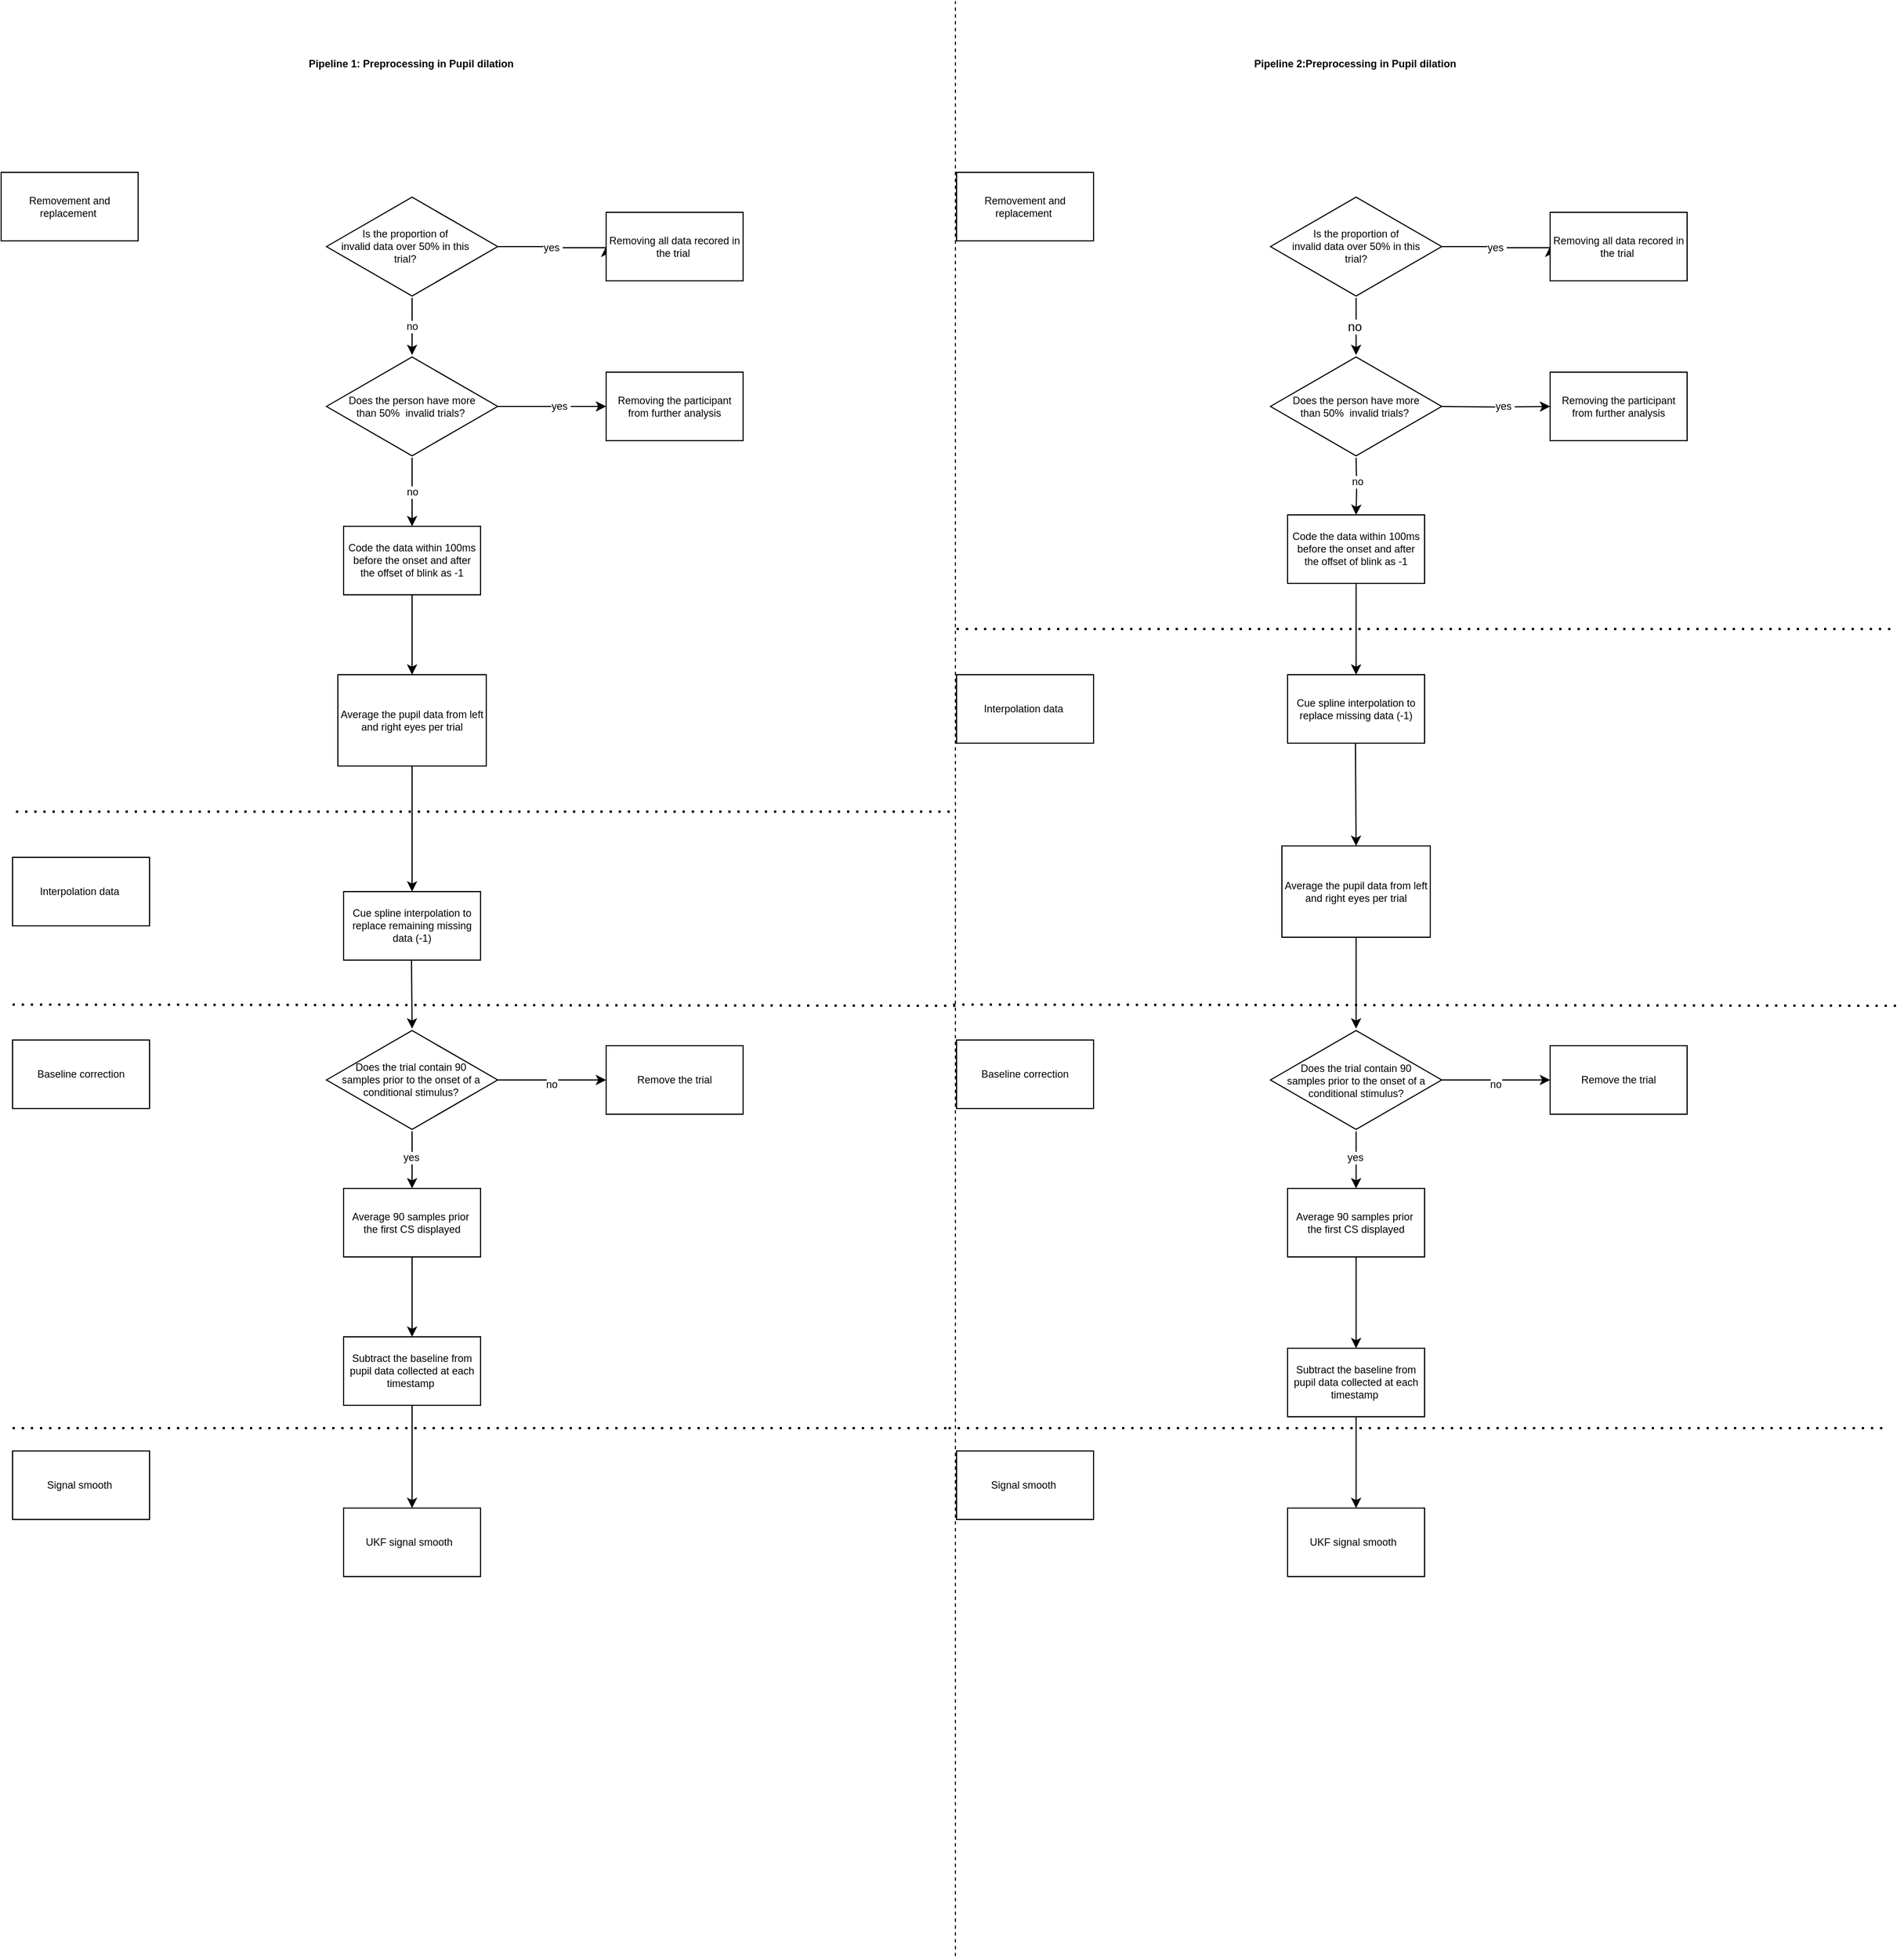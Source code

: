<mxfile version="21.3.3" type="github">
  <diagram name="第 1 页" id="VAMxYnleN22QML6oUBr0">
    <mxGraphModel dx="1783" dy="493" grid="1" gridSize="10" guides="1" tooltips="1" connect="1" arrows="1" fold="1" page="1" pageScale="1" pageWidth="827" pageHeight="1169" math="0" shadow="0">
      <root>
        <mxCell id="0" />
        <mxCell id="1" parent="0" />
        <mxCell id="qU45uo9Rk5HEbrporvGn-14" value="&lt;h1 style=&quot;font-size: 9px;&quot;&gt;Pipeline 1: Preprocessing in Pupil dilation&amp;nbsp;&lt;/h1&gt;" style="text;html=1;align=center;verticalAlign=middle;resizable=0;points=[];autosize=1;strokeColor=none;fillColor=none;fontSize=9;" parent="1" vertex="1">
          <mxGeometry x="245" y="325" width="210" height="40" as="geometry" />
        </mxCell>
        <mxCell id="BT4phYu5JlUOmxXtcWHX-7" value="yes&amp;nbsp;" style="edgeStyle=orthogonalEdgeStyle;rounded=0;orthogonalLoop=1;jettySize=auto;html=1;fontSize=9;" parent="1" source="BT4phYu5JlUOmxXtcWHX-5" edge="1">
          <mxGeometry relative="1" as="geometry">
            <mxPoint x="520" y="505" as="targetPoint" />
            <Array as="points">
              <mxPoint x="473" y="505" />
              <mxPoint x="473" y="506" />
            </Array>
          </mxGeometry>
        </mxCell>
        <mxCell id="BT4phYu5JlUOmxXtcWHX-9" value="no&amp;nbsp;" style="edgeStyle=orthogonalEdgeStyle;rounded=0;orthogonalLoop=1;jettySize=auto;html=1;fontSize=9;" parent="1" source="BT4phYu5JlUOmxXtcWHX-5" edge="1">
          <mxGeometry relative="1" as="geometry">
            <mxPoint x="350" y="600" as="targetPoint" />
          </mxGeometry>
        </mxCell>
        <mxCell id="BT4phYu5JlUOmxXtcWHX-5" value="&lt;blockquote style=&quot;margin: 0 0 0 40px; border: none; padding: 0px;&quot;&gt;&lt;p style=&quot;text-align: left; line-height: 120%; font-size: 9px;&quot;&gt;&lt;br&gt;&lt;/p&gt;&lt;/blockquote&gt;" style="html=1;whiteSpace=wrap;aspect=fixed;shape=isoRectangle;fontSize=9;" parent="1" vertex="1">
          <mxGeometry x="275" y="460" width="150" height="90" as="geometry" />
        </mxCell>
        <mxCell id="BT4phYu5JlUOmxXtcWHX-8" value="Removing all data recored in the trial&amp;nbsp;" style="rounded=0;whiteSpace=wrap;html=1;fontSize=9;" parent="1" vertex="1">
          <mxGeometry x="520" y="475" width="120" height="60" as="geometry" />
        </mxCell>
        <mxCell id="BT4phYu5JlUOmxXtcWHX-19" value="yes&amp;nbsp;" style="edgeStyle=orthogonalEdgeStyle;rounded=0;orthogonalLoop=1;jettySize=auto;html=1;entryX=0;entryY=0.5;entryDx=0;entryDy=0;fontSize=9;" parent="1" source="BT4phYu5JlUOmxXtcWHX-16" target="BT4phYu5JlUOmxXtcWHX-18" edge="1">
          <mxGeometry x="0.158" relative="1" as="geometry">
            <mxPoint as="offset" />
          </mxGeometry>
        </mxCell>
        <mxCell id="BT4phYu5JlUOmxXtcWHX-18" value="Removing the participant from further analysis" style="rounded=0;whiteSpace=wrap;html=1;fontSize=9;" parent="1" vertex="1">
          <mxGeometry x="520" y="615" width="120" height="60" as="geometry" />
        </mxCell>
        <mxCell id="BT4phYu5JlUOmxXtcWHX-29" value="" style="edgeStyle=orthogonalEdgeStyle;rounded=0;orthogonalLoop=1;jettySize=auto;html=1;fontSize=9;" parent="1" source="BT4phYu5JlUOmxXtcWHX-22" target="BT4phYu5JlUOmxXtcWHX-28" edge="1">
          <mxGeometry relative="1" as="geometry" />
        </mxCell>
        <mxCell id="BT4phYu5JlUOmxXtcWHX-22" value="Average the pupil data from left and right eyes per trial" style="rounded=0;whiteSpace=wrap;html=1;fontSize=9;" parent="1" vertex="1">
          <mxGeometry x="285" y="880" width="130" height="80" as="geometry" />
        </mxCell>
        <mxCell id="Rm1TB6uYPlrhV0x-yWxz-5" value="no" style="edgeStyle=orthogonalEdgeStyle;rounded=0;orthogonalLoop=1;jettySize=auto;html=1;fontSize=9;" edge="1" parent="1" source="BT4phYu5JlUOmxXtcWHX-16" target="Rm1TB6uYPlrhV0x-yWxz-4">
          <mxGeometry relative="1" as="geometry" />
        </mxCell>
        <mxCell id="BT4phYu5JlUOmxXtcWHX-16" value="&lt;blockquote style=&quot;margin: 0 0 0 40px; border: none; padding: 0px;&quot;&gt;&lt;br&gt;&lt;/blockquote&gt;" style="html=1;whiteSpace=wrap;aspect=fixed;shape=isoRectangle;fontSize=9;align=left;" parent="1" vertex="1">
          <mxGeometry x="275" y="600" width="150" height="90" as="geometry" />
        </mxCell>
        <mxCell id="BT4phYu5JlUOmxXtcWHX-28" value="Cue spline interpolation to replace remaining missing data (-1)" style="rounded=0;whiteSpace=wrap;html=1;fontSize=9;" parent="1" vertex="1">
          <mxGeometry x="290" y="1070" width="120" height="60" as="geometry" />
        </mxCell>
        <mxCell id="BT4phYu5JlUOmxXtcWHX-30" value="Interpolation data&amp;nbsp;" style="rounded=0;whiteSpace=wrap;html=1;fontSize=9;" parent="1" vertex="1">
          <mxGeometry y="1040" width="120" height="60" as="geometry" />
        </mxCell>
        <mxCell id="BT4phYu5JlUOmxXtcWHX-32" value="" style="endArrow=classic;html=1;rounded=0;fontSize=9;" parent="1" edge="1">
          <mxGeometry width="50" height="50" relative="1" as="geometry">
            <mxPoint x="349.5" y="1130" as="sourcePoint" />
            <mxPoint x="350" y="1190" as="targetPoint" />
          </mxGeometry>
        </mxCell>
        <mxCell id="BT4phYu5JlUOmxXtcWHX-44" value="Baseline correction" style="whiteSpace=wrap;html=1;fontSize=9;" parent="1" vertex="1">
          <mxGeometry y="1200" width="120" height="60" as="geometry" />
        </mxCell>
        <mxCell id="BT4phYu5JlUOmxXtcWHX-48" value="" style="edgeStyle=orthogonalEdgeStyle;rounded=0;orthogonalLoop=1;jettySize=auto;html=1;fontSize=9;" parent="1" source="BT4phYu5JlUOmxXtcWHX-45" target="BT4phYu5JlUOmxXtcWHX-47" edge="1">
          <mxGeometry relative="1" as="geometry" />
        </mxCell>
        <mxCell id="BT4phYu5JlUOmxXtcWHX-49" value="no" style="edgeLabel;html=1;align=center;verticalAlign=middle;resizable=0;points=[];fontSize=9;" parent="BT4phYu5JlUOmxXtcWHX-48" vertex="1" connectable="0">
          <mxGeometry x="-0.011" y="-4" relative="1" as="geometry">
            <mxPoint as="offset" />
          </mxGeometry>
        </mxCell>
        <mxCell id="Rm1TB6uYPlrhV0x-yWxz-9" value="" style="edgeStyle=orthogonalEdgeStyle;rounded=0;orthogonalLoop=1;jettySize=auto;html=1;fontSize=9;" edge="1" parent="1" source="BT4phYu5JlUOmxXtcWHX-45">
          <mxGeometry relative="1" as="geometry">
            <mxPoint x="350" y="1330" as="targetPoint" />
          </mxGeometry>
        </mxCell>
        <mxCell id="Rm1TB6uYPlrhV0x-yWxz-10" value="yes" style="edgeLabel;html=1;align=center;verticalAlign=middle;resizable=0;points=[];fontSize=9;" vertex="1" connectable="0" parent="Rm1TB6uYPlrhV0x-yWxz-9">
          <mxGeometry x="-0.08" y="-1" relative="1" as="geometry">
            <mxPoint as="offset" />
          </mxGeometry>
        </mxCell>
        <mxCell id="BT4phYu5JlUOmxXtcWHX-45" value="&lt;blockquote style=&quot;margin: 0 0 0 40px; border: none; padding: 0px;&quot;&gt;&lt;div style=&quot;&quot;&gt;&lt;br&gt;&lt;/div&gt;&lt;/blockquote&gt;" style="html=1;whiteSpace=wrap;aspect=fixed;shape=isoRectangle;fontSize=9;align=left;" parent="1" vertex="1">
          <mxGeometry x="275" y="1190" width="150" height="90" as="geometry" />
        </mxCell>
        <mxCell id="BT4phYu5JlUOmxXtcWHX-47" value="Remove the trial" style="whiteSpace=wrap;html=1;fontSize=9;" parent="1" vertex="1">
          <mxGeometry x="520" y="1205" width="120" height="60" as="geometry" />
        </mxCell>
        <mxCell id="BT4phYu5JlUOmxXtcWHX-55" value="" style="endArrow=none;dashed=1;html=1;dashPattern=1 3;strokeWidth=2;rounded=0;fontSize=9;" parent="1" edge="1">
          <mxGeometry width="50" height="50" relative="1" as="geometry">
            <mxPoint x="3" y="1000" as="sourcePoint" />
            <mxPoint x="823" y="1000" as="targetPoint" />
          </mxGeometry>
        </mxCell>
        <mxCell id="BT4phYu5JlUOmxXtcWHX-60" value="" style="endArrow=none;dashed=1;html=1;dashPattern=1 3;strokeWidth=2;rounded=0;fontSize=9;" parent="1" edge="1">
          <mxGeometry width="50" height="50" relative="1" as="geometry">
            <mxPoint y="1169" as="sourcePoint" />
            <mxPoint x="830" y="1170" as="targetPoint" />
          </mxGeometry>
        </mxCell>
        <mxCell id="Rm1TB6uYPlrhV0x-yWxz-6" value="" style="edgeStyle=orthogonalEdgeStyle;rounded=0;orthogonalLoop=1;jettySize=auto;html=1;fontSize=9;" edge="1" parent="1" source="Rm1TB6uYPlrhV0x-yWxz-4" target="BT4phYu5JlUOmxXtcWHX-22">
          <mxGeometry relative="1" as="geometry" />
        </mxCell>
        <mxCell id="Rm1TB6uYPlrhV0x-yWxz-4" value="Code the data within 100ms before the onset and after the offset of blink as -1" style="whiteSpace=wrap;html=1;fontSize=9;" vertex="1" parent="1">
          <mxGeometry x="290" y="750" width="120" height="60" as="geometry" />
        </mxCell>
        <mxCell id="Rm1TB6uYPlrhV0x-yWxz-13" value="Signal smooth&amp;nbsp;" style="whiteSpace=wrap;html=1;fontSize=9;" vertex="1" parent="1">
          <mxGeometry y="1560" width="120" height="60" as="geometry" />
        </mxCell>
        <mxCell id="Rm1TB6uYPlrhV0x-yWxz-14" value="&lt;h1 style=&quot;font-size: 9px;&quot;&gt;Pipeline 2:Preprocessing in Pupil dilation&amp;nbsp;&lt;/h1&gt;" style="text;html=1;align=center;verticalAlign=middle;resizable=0;points=[];autosize=1;strokeColor=none;fillColor=none;fontSize=9;" vertex="1" parent="1">
          <mxGeometry x="1077" y="325" width="200" height="40" as="geometry" />
        </mxCell>
        <mxCell id="Rm1TB6uYPlrhV0x-yWxz-15" value="Removement and replacement&amp;nbsp;" style="rounded=0;whiteSpace=wrap;html=1;fontSize=9;" vertex="1" parent="1">
          <mxGeometry x="827" y="440" width="120" height="60" as="geometry" />
        </mxCell>
        <mxCell id="Rm1TB6uYPlrhV0x-yWxz-16" value="yes&amp;nbsp;" style="edgeStyle=orthogonalEdgeStyle;rounded=0;orthogonalLoop=1;jettySize=auto;html=1;fontSize=9;" edge="1" parent="1">
          <mxGeometry relative="1" as="geometry">
            <mxPoint x="1347" y="505" as="targetPoint" />
            <Array as="points">
              <mxPoint x="1300" y="505" />
              <mxPoint x="1300" y="506" />
            </Array>
            <mxPoint x="1252" y="505" as="sourcePoint" />
          </mxGeometry>
        </mxCell>
        <mxCell id="Rm1TB6uYPlrhV0x-yWxz-17" value="no&amp;nbsp;" style="edgeStyle=orthogonalEdgeStyle;rounded=0;orthogonalLoop=1;jettySize=auto;html=1;movable=0;resizable=0;rotatable=0;deletable=0;editable=0;locked=1;connectable=0;" edge="1" parent="1">
          <mxGeometry relative="1" as="geometry">
            <mxPoint x="1177" y="600" as="targetPoint" />
            <mxPoint x="1177" y="550" as="sourcePoint" />
          </mxGeometry>
        </mxCell>
        <mxCell id="Rm1TB6uYPlrhV0x-yWxz-19" value="Removing all data recored in the trial&amp;nbsp;" style="rounded=0;whiteSpace=wrap;html=1;fontSize=9;" vertex="1" parent="1">
          <mxGeometry x="1347" y="475" width="120" height="60" as="geometry" />
        </mxCell>
        <mxCell id="Rm1TB6uYPlrhV0x-yWxz-20" value="yes&amp;nbsp;" style="edgeStyle=orthogonalEdgeStyle;rounded=0;orthogonalLoop=1;jettySize=auto;html=1;entryX=0;entryY=0.5;entryDx=0;entryDy=0;fontSize=9;" edge="1" parent="1" target="Rm1TB6uYPlrhV0x-yWxz-21">
          <mxGeometry x="0.158" relative="1" as="geometry">
            <mxPoint as="offset" />
            <mxPoint x="1252" y="645" as="sourcePoint" />
          </mxGeometry>
        </mxCell>
        <mxCell id="Rm1TB6uYPlrhV0x-yWxz-21" value="Removing the participant from further analysis" style="rounded=0;whiteSpace=wrap;html=1;fontSize=9;" vertex="1" parent="1">
          <mxGeometry x="1347" y="615" width="120" height="60" as="geometry" />
        </mxCell>
        <mxCell id="Rm1TB6uYPlrhV0x-yWxz-24" value="" style="edgeStyle=orthogonalEdgeStyle;rounded=0;orthogonalLoop=1;jettySize=auto;html=1;fontSize=9;" edge="1" parent="1" target="Rm1TB6uYPlrhV0x-yWxz-40">
          <mxGeometry relative="1" as="geometry">
            <mxPoint x="1177" y="690" as="sourcePoint" />
          </mxGeometry>
        </mxCell>
        <mxCell id="Rm1TB6uYPlrhV0x-yWxz-57" value="no" style="edgeLabel;html=1;align=center;verticalAlign=middle;resizable=0;points=[];fontSize=9;" vertex="1" connectable="0" parent="Rm1TB6uYPlrhV0x-yWxz-24">
          <mxGeometry x="-0.172" relative="1" as="geometry">
            <mxPoint as="offset" />
          </mxGeometry>
        </mxCell>
        <mxCell id="Rm1TB6uYPlrhV0x-yWxz-27" value="Interpolation data&amp;nbsp;" style="rounded=0;whiteSpace=wrap;html=1;fontSize=9;" vertex="1" parent="1">
          <mxGeometry x="827" y="880" width="120" height="60" as="geometry" />
        </mxCell>
        <mxCell id="Rm1TB6uYPlrhV0x-yWxz-28" value="" style="endArrow=classic;html=1;rounded=0;fontSize=9;" edge="1" parent="1">
          <mxGeometry width="50" height="50" relative="1" as="geometry">
            <mxPoint x="1176.44" y="940" as="sourcePoint" />
            <mxPoint x="1177" y="1030" as="targetPoint" />
          </mxGeometry>
        </mxCell>
        <mxCell id="Rm1TB6uYPlrhV0x-yWxz-29" value="Baseline correction" style="whiteSpace=wrap;html=1;fontSize=9;" vertex="1" parent="1">
          <mxGeometry x="827" y="1200" width="120" height="60" as="geometry" />
        </mxCell>
        <mxCell id="Rm1TB6uYPlrhV0x-yWxz-30" value="" style="edgeStyle=orthogonalEdgeStyle;rounded=0;orthogonalLoop=1;jettySize=auto;html=1;fontSize=9;" edge="1" parent="1" source="Rm1TB6uYPlrhV0x-yWxz-34" target="Rm1TB6uYPlrhV0x-yWxz-35">
          <mxGeometry relative="1" as="geometry" />
        </mxCell>
        <mxCell id="Rm1TB6uYPlrhV0x-yWxz-31" value="no" style="edgeLabel;html=1;align=center;verticalAlign=middle;resizable=0;points=[];fontSize=9;" vertex="1" connectable="0" parent="Rm1TB6uYPlrhV0x-yWxz-30">
          <mxGeometry x="-0.011" y="-4" relative="1" as="geometry">
            <mxPoint as="offset" />
          </mxGeometry>
        </mxCell>
        <mxCell id="Rm1TB6uYPlrhV0x-yWxz-32" value="" style="edgeStyle=orthogonalEdgeStyle;rounded=0;orthogonalLoop=1;jettySize=auto;html=1;fontSize=9;" edge="1" parent="1" source="Rm1TB6uYPlrhV0x-yWxz-34" target="Rm1TB6uYPlrhV0x-yWxz-37">
          <mxGeometry relative="1" as="geometry" />
        </mxCell>
        <mxCell id="Rm1TB6uYPlrhV0x-yWxz-33" value="yes" style="edgeLabel;html=1;align=center;verticalAlign=middle;resizable=0;points=[];fontSize=9;" vertex="1" connectable="0" parent="Rm1TB6uYPlrhV0x-yWxz-32">
          <mxGeometry x="-0.08" y="-1" relative="1" as="geometry">
            <mxPoint as="offset" />
          </mxGeometry>
        </mxCell>
        <mxCell id="Rm1TB6uYPlrhV0x-yWxz-34" value="" style="html=1;whiteSpace=wrap;aspect=fixed;shape=isoRectangle;fontSize=9;" vertex="1" parent="1">
          <mxGeometry x="1102" y="1190" width="150" height="90" as="geometry" />
        </mxCell>
        <mxCell id="Rm1TB6uYPlrhV0x-yWxz-35" value="Remove the trial" style="whiteSpace=wrap;html=1;fontSize=9;" vertex="1" parent="1">
          <mxGeometry x="1347" y="1205" width="120" height="60" as="geometry" />
        </mxCell>
        <mxCell id="Rm1TB6uYPlrhV0x-yWxz-36" value="" style="edgeStyle=orthogonalEdgeStyle;rounded=0;orthogonalLoop=1;jettySize=auto;html=1;fontSize=9;" edge="1" parent="1" source="Rm1TB6uYPlrhV0x-yWxz-37" target="Rm1TB6uYPlrhV0x-yWxz-41">
          <mxGeometry relative="1" as="geometry" />
        </mxCell>
        <mxCell id="Rm1TB6uYPlrhV0x-yWxz-37" value="Average 90 samples prior&amp;nbsp; the first CS displayed" style="whiteSpace=wrap;html=1;fontSize=9;" vertex="1" parent="1">
          <mxGeometry x="1117" y="1330" width="120" height="60" as="geometry" />
        </mxCell>
        <mxCell id="Rm1TB6uYPlrhV0x-yWxz-38" value="" style="endArrow=none;dashed=1;html=1;dashPattern=1 3;strokeWidth=2;rounded=0;fontSize=9;" edge="1" parent="1">
          <mxGeometry width="50" height="50" relative="1" as="geometry">
            <mxPoint x="827" y="840" as="sourcePoint" />
            <mxPoint x="1647" y="840" as="targetPoint" />
          </mxGeometry>
        </mxCell>
        <mxCell id="Rm1TB6uYPlrhV0x-yWxz-39" value="" style="edgeStyle=orthogonalEdgeStyle;rounded=0;orthogonalLoop=1;jettySize=auto;html=1;fontSize=9;" edge="1" parent="1" source="Rm1TB6uYPlrhV0x-yWxz-40">
          <mxGeometry relative="1" as="geometry">
            <mxPoint x="1177" y="880" as="targetPoint" />
          </mxGeometry>
        </mxCell>
        <mxCell id="Rm1TB6uYPlrhV0x-yWxz-40" value="Code the data within 100ms before the onset and after the offset of blink as -1" style="whiteSpace=wrap;html=1;fontSize=9;" vertex="1" parent="1">
          <mxGeometry x="1117" y="740" width="120" height="60" as="geometry" />
        </mxCell>
        <mxCell id="Rm1TB6uYPlrhV0x-yWxz-62" value="" style="edgeStyle=orthogonalEdgeStyle;rounded=0;orthogonalLoop=1;jettySize=auto;html=1;" edge="1" parent="1" source="Rm1TB6uYPlrhV0x-yWxz-41" target="Rm1TB6uYPlrhV0x-yWxz-61">
          <mxGeometry relative="1" as="geometry" />
        </mxCell>
        <mxCell id="Rm1TB6uYPlrhV0x-yWxz-41" value="Subtract the baseline from pupil data collected at each timestamp&amp;nbsp;" style="whiteSpace=wrap;html=1;fontSize=9;" vertex="1" parent="1">
          <mxGeometry x="1117" y="1470" width="120" height="60" as="geometry" />
        </mxCell>
        <mxCell id="Rm1TB6uYPlrhV0x-yWxz-42" value="Signal smooth&amp;nbsp;" style="whiteSpace=wrap;html=1;fontSize=9;" vertex="1" parent="1">
          <mxGeometry x="827" y="1560" width="120" height="60" as="geometry" />
        </mxCell>
        <mxCell id="Rm1TB6uYPlrhV0x-yWxz-43" value="" style="endArrow=none;dashed=1;html=1;dashPattern=1 3;strokeWidth=2;rounded=0;fontSize=9;" edge="1" parent="1">
          <mxGeometry width="50" height="50" relative="1" as="geometry">
            <mxPoint y="1540" as="sourcePoint" />
            <mxPoint x="820" y="1540" as="targetPoint" />
          </mxGeometry>
        </mxCell>
        <mxCell id="Rm1TB6uYPlrhV0x-yWxz-44" value="Cue spline interpolation to replace missing data (-1)" style="rounded=0;whiteSpace=wrap;html=1;fontSize=9;" vertex="1" parent="1">
          <mxGeometry x="1117" y="880" width="120" height="60" as="geometry" />
        </mxCell>
        <mxCell id="Rm1TB6uYPlrhV0x-yWxz-48" value="" style="edgeStyle=orthogonalEdgeStyle;rounded=0;orthogonalLoop=1;jettySize=auto;html=1;fontSize=9;" edge="1" parent="1" source="Rm1TB6uYPlrhV0x-yWxz-46" target="Rm1TB6uYPlrhV0x-yWxz-34">
          <mxGeometry relative="1" as="geometry" />
        </mxCell>
        <mxCell id="Rm1TB6uYPlrhV0x-yWxz-46" value="Average the pupil data from left and right eyes per trial" style="rounded=0;whiteSpace=wrap;html=1;fontSize=9;" vertex="1" parent="1">
          <mxGeometry x="1112" y="1030" width="130" height="80" as="geometry" />
        </mxCell>
        <mxCell id="Rm1TB6uYPlrhV0x-yWxz-49" value="" style="endArrow=none;dashed=1;html=1;dashPattern=1 3;strokeWidth=2;rounded=0;fontSize=9;" edge="1" parent="1">
          <mxGeometry width="50" height="50" relative="1" as="geometry">
            <mxPoint x="824" y="1169" as="sourcePoint" />
            <mxPoint x="1654" y="1170" as="targetPoint" />
          </mxGeometry>
        </mxCell>
        <mxCell id="Rm1TB6uYPlrhV0x-yWxz-50" value="" style="endArrow=none;dashed=1;html=1;dashPattern=1 3;strokeWidth=2;rounded=0;fontSize=9;" edge="1" parent="1">
          <mxGeometry width="50" height="50" relative="1" as="geometry">
            <mxPoint x="820" y="1540" as="sourcePoint" />
            <mxPoint x="1640" y="1540" as="targetPoint" />
          </mxGeometry>
        </mxCell>
        <mxCell id="Rm1TB6uYPlrhV0x-yWxz-51" value="" style="endArrow=none;dashed=1;html=1;rounded=0;fontSize=9;" edge="1" parent="1">
          <mxGeometry width="50" height="50" relative="1" as="geometry">
            <mxPoint x="826" y="2002.5" as="sourcePoint" />
            <mxPoint x="826" y="290" as="targetPoint" />
          </mxGeometry>
        </mxCell>
        <mxCell id="Rm1TB6uYPlrhV0x-yWxz-53" value="Removement and replacement&amp;nbsp;" style="rounded=0;whiteSpace=wrap;html=1;fontSize=9;" vertex="1" parent="1">
          <mxGeometry x="-10" y="440" width="120" height="60" as="geometry" />
        </mxCell>
        <mxCell id="Rm1TB6uYPlrhV0x-yWxz-61" value="UKF signal smooth&amp;nbsp;&amp;nbsp;" style="whiteSpace=wrap;html=1;fontSize=9;" vertex="1" parent="1">
          <mxGeometry x="1117" y="1610" width="120" height="60" as="geometry" />
        </mxCell>
        <mxCell id="Rm1TB6uYPlrhV0x-yWxz-63" value="" style="edgeStyle=orthogonalEdgeStyle;rounded=0;orthogonalLoop=1;jettySize=auto;html=1;" edge="1" parent="1" source="Rm1TB6uYPlrhV0x-yWxz-64" target="Rm1TB6uYPlrhV0x-yWxz-65">
          <mxGeometry relative="1" as="geometry" />
        </mxCell>
        <mxCell id="Rm1TB6uYPlrhV0x-yWxz-64" value="Subtract the baseline from pupil data collected at each timestamp&amp;nbsp;" style="whiteSpace=wrap;html=1;fontSize=9;" vertex="1" parent="1">
          <mxGeometry x="290" y="1460" width="120" height="60" as="geometry" />
        </mxCell>
        <mxCell id="Rm1TB6uYPlrhV0x-yWxz-65" value="UKF signal smooth&amp;nbsp;&amp;nbsp;" style="whiteSpace=wrap;html=1;fontSize=9;" vertex="1" parent="1">
          <mxGeometry x="290" y="1610" width="120" height="60" as="geometry" />
        </mxCell>
        <mxCell id="Rm1TB6uYPlrhV0x-yWxz-68" value="" style="edgeStyle=orthogonalEdgeStyle;rounded=0;orthogonalLoop=1;jettySize=auto;html=1;" edge="1" parent="1" source="Rm1TB6uYPlrhV0x-yWxz-66" target="Rm1TB6uYPlrhV0x-yWxz-64">
          <mxGeometry relative="1" as="geometry" />
        </mxCell>
        <mxCell id="Rm1TB6uYPlrhV0x-yWxz-66" value="Average 90 samples prior&amp;nbsp; the first CS displayed" style="whiteSpace=wrap;html=1;fontSize=9;" vertex="1" parent="1">
          <mxGeometry x="290" y="1330" width="120" height="60" as="geometry" />
        </mxCell>
        <mxCell id="Rm1TB6uYPlrhV0x-yWxz-69" value="&lt;blockquote style=&quot;margin: 0 0 0 40px; border: none; padding: 0px;&quot;&gt;&lt;p style=&quot;text-align: left; line-height: 120%; font-size: 9px;&quot;&gt;&lt;br&gt;&lt;/p&gt;&lt;/blockquote&gt;" style="html=1;whiteSpace=wrap;aspect=fixed;shape=isoRectangle;fontSize=9;" vertex="1" parent="1">
          <mxGeometry x="1102" y="460" width="150" height="90" as="geometry" />
        </mxCell>
        <mxCell id="Rm1TB6uYPlrhV0x-yWxz-70" value="&lt;blockquote style=&quot;margin: 0 0 0 40px; border: none; padding: 0px;&quot;&gt;&lt;br&gt;&lt;/blockquote&gt;" style="html=1;whiteSpace=wrap;aspect=fixed;shape=isoRectangle;fontSize=9;align=left;" vertex="1" parent="1">
          <mxGeometry x="1102" y="600" width="150" height="90" as="geometry" />
        </mxCell>
        <mxCell id="Rm1TB6uYPlrhV0x-yWxz-71" value="Does the trial contain 90 samples prior to the onset of a conditional stimulus?" style="text;html=1;strokeColor=none;fillColor=none;align=center;verticalAlign=middle;whiteSpace=wrap;rounded=0;fontSize=9;" vertex="1" parent="1">
          <mxGeometry x="284" y="1220" width="130" height="30" as="geometry" />
        </mxCell>
        <mxCell id="Rm1TB6uYPlrhV0x-yWxz-72" value="Does the trial contain 90 samples prior to the onset of a conditional stimulus?" style="text;html=1;strokeColor=none;fillColor=none;align=center;verticalAlign=middle;whiteSpace=wrap;rounded=0;fontSize=9;" vertex="1" parent="1">
          <mxGeometry x="1112" y="1221" width="130" height="30" as="geometry" />
        </mxCell>
        <mxCell id="Rm1TB6uYPlrhV0x-yWxz-73" value="Does the person have more than 50%&amp;nbsp; invalid trials?&amp;nbsp;" style="text;html=1;strokeColor=none;fillColor=none;align=center;verticalAlign=middle;whiteSpace=wrap;rounded=0;fontSize=9;" vertex="1" parent="1">
          <mxGeometry x="285" y="630" width="130" height="30" as="geometry" />
        </mxCell>
        <mxCell id="Rm1TB6uYPlrhV0x-yWxz-74" value="Is the proportion of invalid&amp;nbsp;&lt;span style=&quot;border-color: var(--border-color); font-size: 9px; text-align: left; background-color: initial;&quot;&gt;data over 50% in this trial?&lt;/span&gt;" style="text;html=1;strokeColor=none;fillColor=none;align=center;verticalAlign=middle;whiteSpace=wrap;rounded=0;fontSize=9;" vertex="1" parent="1">
          <mxGeometry x="284" y="490" width="120" height="30" as="geometry" />
        </mxCell>
        <mxCell id="Rm1TB6uYPlrhV0x-yWxz-75" value="Is the proportion of invalid&amp;nbsp;&lt;span style=&quot;border-color: var(--border-color); font-size: 9px; text-align: left; background-color: initial;&quot;&gt;data over 50% in this trial?&lt;/span&gt;" style="text;html=1;strokeColor=none;fillColor=none;align=center;verticalAlign=middle;whiteSpace=wrap;rounded=0;fontSize=9;" vertex="1" parent="1">
          <mxGeometry x="1117" y="490" width="120" height="30" as="geometry" />
        </mxCell>
        <mxCell id="Rm1TB6uYPlrhV0x-yWxz-76" value="Does the person have more than 50%&amp;nbsp; invalid trials?&amp;nbsp;" style="text;html=1;strokeColor=none;fillColor=none;align=center;verticalAlign=middle;whiteSpace=wrap;rounded=0;fontSize=9;" vertex="1" parent="1">
          <mxGeometry x="1112" y="630" width="130" height="30" as="geometry" />
        </mxCell>
      </root>
    </mxGraphModel>
  </diagram>
</mxfile>
